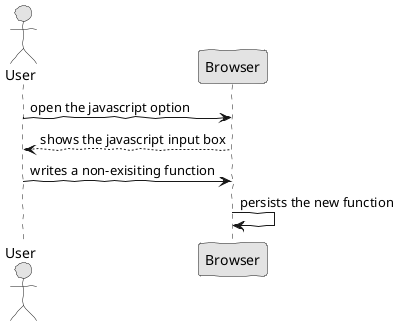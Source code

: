@startuml  analysis1
skinparam handwritten true
skinparam monochrome true
skinparam packageStyle rect
skinparam defaultFontName FG Virgil
skinparam shadowing false

actor User

User -> Browser : open the javascript option
Browser --> User : shows the javascript input box
User -> Browser : writes a non-exisiting function
Browser -> Browser : persists the new function


@enduml